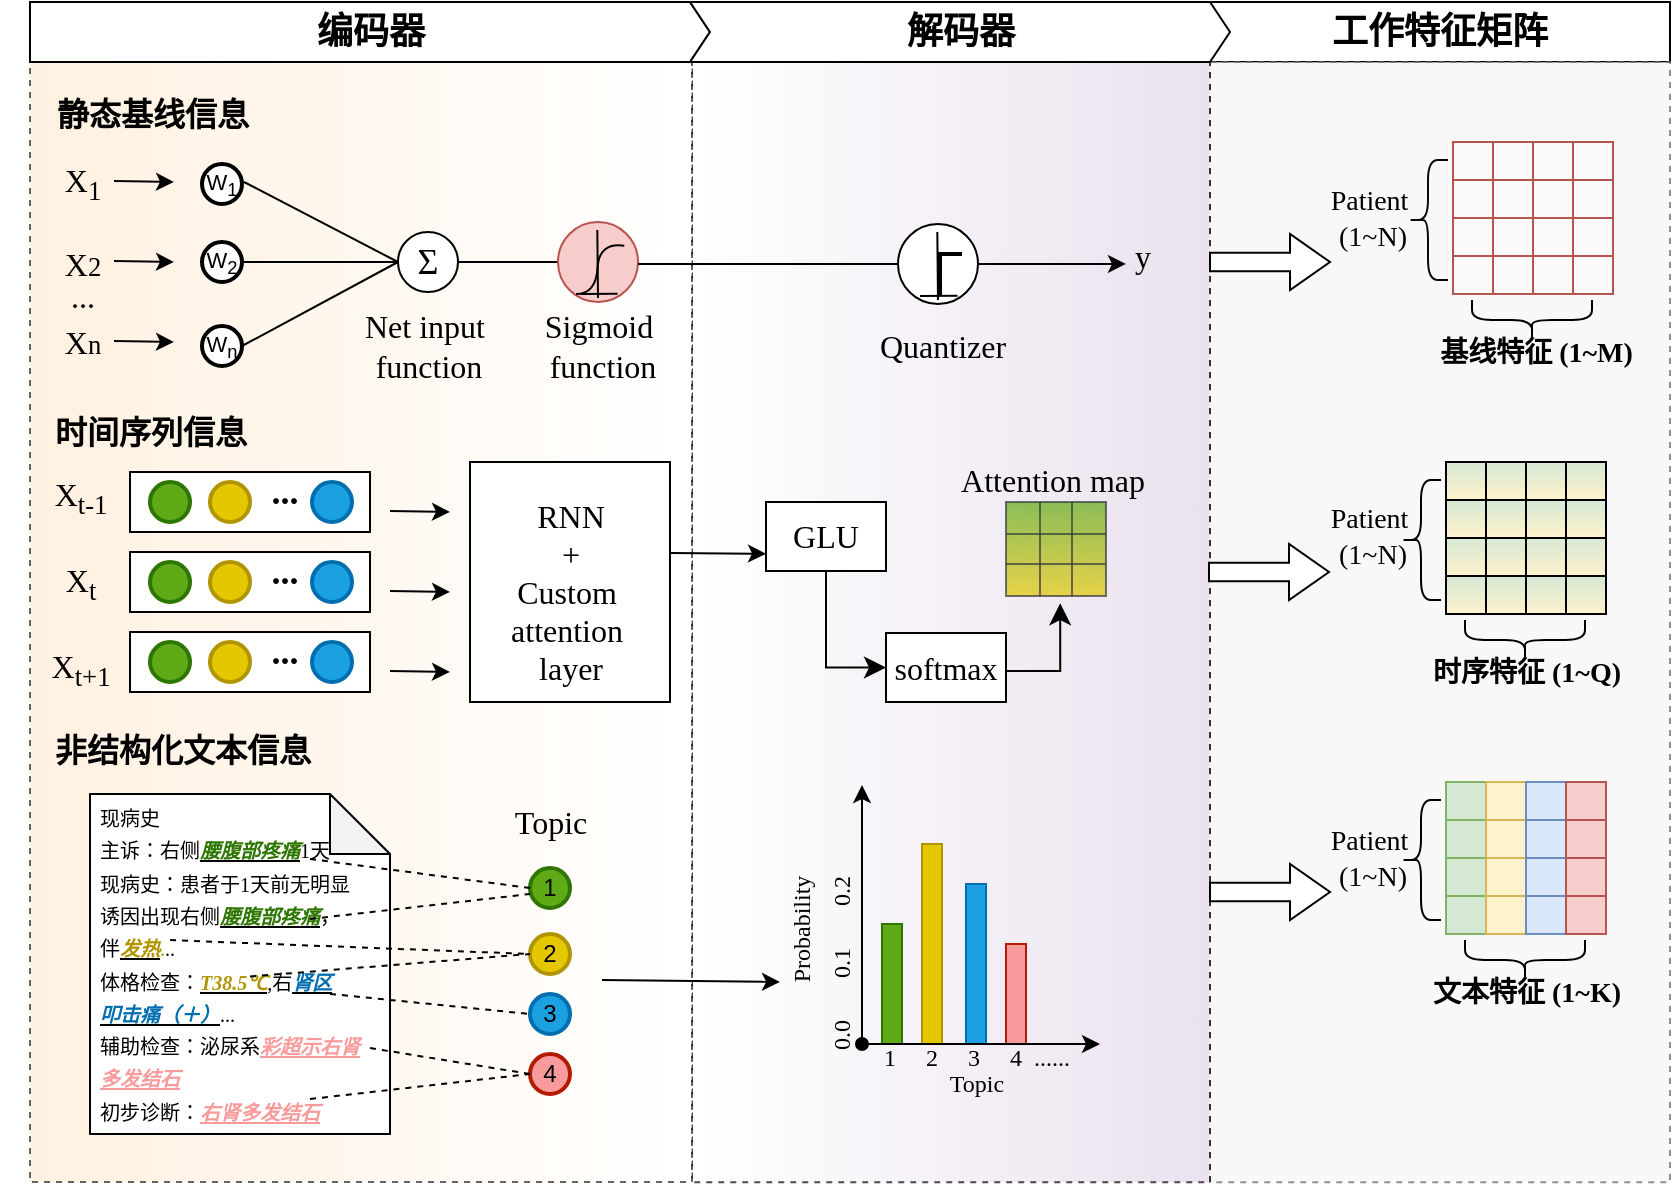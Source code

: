 <mxfile version="24.6.4" type="github">
  <diagram name="第 1 页" id="3Ex1gelbT3P_ntSuGqmM">
    <mxGraphModel dx="1006" dy="711" grid="1" gridSize="10" guides="1" tooltips="1" connect="1" arrows="1" fold="1" page="1" pageScale="1" pageWidth="1169" pageHeight="827" math="1" shadow="0">
      <root>
        <mxCell id="0" />
        <mxCell id="1" parent="0" />
        <mxCell id="1dCOiZsP5RgUN_IQabog-660" value="&lt;font size=&quot;1&quot; face=&quot;宋体&quot;&gt;&lt;b style=&quot;font-size: 18px;&quot;&gt;工作特征矩阵&lt;/b&gt;&lt;/font&gt;" style="rounded=0;whiteSpace=wrap;html=1;" vertex="1" parent="1">
          <mxGeometry x="840" y="50" width="230" height="30" as="geometry" />
        </mxCell>
        <mxCell id="1dCOiZsP5RgUN_IQabog-659" value="" style="rounded=0;whiteSpace=wrap;html=1;gradientDirection=west;dashed=1;opacity=70;fillColor=#f5f5f5;strokeColor=#666666;fontColor=#333333;" vertex="1" parent="1">
          <mxGeometry x="840" y="80" width="230" height="560.13" as="geometry" />
        </mxCell>
        <mxCell id="1dCOiZsP5RgUN_IQabog-585" value="" style="rounded=0;whiteSpace=wrap;html=1;gradientColor=#e1d5e7;gradientDirection=east;opacity=70;dashed=1;" vertex="1" parent="1">
          <mxGeometry x="581" y="80" width="259" height="560.13" as="geometry" />
        </mxCell>
        <mxCell id="1dCOiZsP5RgUN_IQabog-583" value="" style="rounded=0;whiteSpace=wrap;html=1;gradientColor=#ffe7cc;gradientDirection=west;opacity=60;dashed=1;" vertex="1" parent="1">
          <mxGeometry x="250" y="80" width="331" height="560" as="geometry" />
        </mxCell>
        <mxCell id="1dCOiZsP5RgUN_IQabog-1" value="&lt;p style=&quot;margin-top: 0pt; margin-bottom: 0pt; margin-left: 0in; direction: ltr; unicode-bidi: embed; font-size: 16px;&quot;&gt;&lt;b&gt;&lt;span style=&quot;font-family: 宋体;&quot;&gt;静态基线&lt;/span&gt;&lt;span style=&quot;font-family: 宋体;&quot;&gt;信息&lt;/span&gt;&lt;/b&gt;&lt;/p&gt;" style="text;html=1;align=center;verticalAlign=middle;resizable=0;points=[];autosize=1;strokeColor=none;fillColor=none;" vertex="1" parent="1">
          <mxGeometry x="251" y="91" width="120" height="30" as="geometry" />
        </mxCell>
        <mxCell id="1dCOiZsP5RgUN_IQabog-3" value="&lt;p style=&quot;margin-top: 0pt; margin-bottom: 0pt; margin-left: 0in; direction: ltr; unicode-bidi: embed; font-size: 16px;&quot;&gt;&lt;font style=&quot;font-size: 16px;&quot; face=&quot;宋体&quot;&gt;&lt;b&gt;&lt;span style=&quot;&quot;&gt;非&lt;/span&gt;&lt;span style=&quot;&quot;&gt;结构化文本信息&lt;/span&gt;&lt;/b&gt;&lt;/font&gt;&lt;/p&gt;" style="text;html=1;align=center;verticalAlign=middle;resizable=0;points=[];autosize=1;strokeColor=none;fillColor=none;" vertex="1" parent="1">
          <mxGeometry x="251" y="409" width="150" height="30" as="geometry" />
        </mxCell>
        <mxCell id="1dCOiZsP5RgUN_IQabog-84" value="&lt;p style=&quot;language:zh-CN;margin-top:0pt;margin-bottom:0pt;margin-left:0in;&lt;br/&gt;text-align:left;direction:ltr;unicode-bidi:embed;mso-line-break-override:none;&lt;br/&gt;word-break:normal;punctuation-wrap:hanging&quot;&gt;&lt;font face=&quot;Times New Roman&quot; style=&quot;font-size: 16px;&quot;&gt;Sigmoid&amp;nbsp;&lt;/font&gt;&lt;/p&gt;&lt;p style=&quot;language:zh-CN;margin-top:0pt;margin-bottom:0pt;margin-left:0in;&lt;br/&gt;text-align:left;direction:ltr;unicode-bidi:embed;mso-line-break-override:none;&lt;br/&gt;word-break:normal;punctuation-wrap:hanging&quot;&gt;&lt;font face=&quot;Times New Roman&quot; style=&quot;font-size: 16px;&quot;&gt;function&lt;/font&gt;&lt;/p&gt;" style="text;html=1;align=center;verticalAlign=middle;resizable=0;points=[];autosize=1;strokeColor=none;fillColor=none;" vertex="1" parent="1">
          <mxGeometry x="496" y="197" width="80" height="50" as="geometry" />
        </mxCell>
        <mxCell id="1dCOiZsP5RgUN_IQabog-91" value="" style="endArrow=classic;html=1;rounded=0;" edge="1" parent="1">
          <mxGeometry width="50" height="50" relative="1" as="geometry">
            <mxPoint x="430" y="304.5" as="sourcePoint" />
            <mxPoint x="460" y="305" as="targetPoint" />
          </mxGeometry>
        </mxCell>
        <mxCell id="1dCOiZsP5RgUN_IQabog-92" value="" style="endArrow=classic;html=1;rounded=0;" edge="1" parent="1">
          <mxGeometry width="50" height="50" relative="1" as="geometry">
            <mxPoint x="430" y="344.5" as="sourcePoint" />
            <mxPoint x="460" y="345" as="targetPoint" />
          </mxGeometry>
        </mxCell>
        <mxCell id="1dCOiZsP5RgUN_IQabog-93" value="" style="endArrow=classic;html=1;rounded=0;" edge="1" parent="1">
          <mxGeometry width="50" height="50" relative="1" as="geometry">
            <mxPoint x="430" y="384.5" as="sourcePoint" />
            <mxPoint x="460" y="385" as="targetPoint" />
          </mxGeometry>
        </mxCell>
        <mxCell id="1dCOiZsP5RgUN_IQabog-115" value="" style="rounded=0;whiteSpace=wrap;html=1;" vertex="1" parent="1">
          <mxGeometry x="470" y="280" width="100" height="120" as="geometry" />
        </mxCell>
        <mxCell id="1dCOiZsP5RgUN_IQabog-116" value="&lt;p style=&quot;margin-top: 0pt; margin-bottom: 0pt; margin-left: 0in; direction: ltr; unicode-bidi: embed; font-size: 16px;&quot;&gt;&lt;font face=&quot;Times New Roman&quot; style=&quot;font-size: 16px;&quot;&gt;RNN&lt;/font&gt;&lt;/p&gt;&lt;p style=&quot;margin-top: 0pt; margin-bottom: 0pt; margin-left: 0in; direction: ltr; unicode-bidi: embed; font-size: 16px;&quot;&gt;&lt;font face=&quot;Times New Roman&quot; style=&quot;font-size: 16px;&quot;&gt;+&lt;/font&gt;&lt;/p&gt;&lt;p style=&quot;margin-top: 0pt; margin-bottom: 0pt; margin-left: 0in; direction: ltr; unicode-bidi: embed; font-size: 16px;&quot;&gt;&lt;font face=&quot;Times New Roman&quot; style=&quot;font-size: 16px;&quot;&gt;Custom&amp;nbsp;&lt;/font&gt;&lt;/p&gt;&lt;p style=&quot;margin-top: 0pt; margin-bottom: 0pt; margin-left: 0in; direction: ltr; unicode-bidi: embed; font-size: 16px;&quot;&gt;&lt;font face=&quot;Times New Roman&quot; style=&quot;font-size: 16px;&quot;&gt;attention&amp;nbsp;&lt;/font&gt;&lt;/p&gt;&lt;p style=&quot;margin-top: 0pt; margin-bottom: 0pt; margin-left: 0in; direction: ltr; unicode-bidi: embed; font-size: 16px;&quot;&gt;&lt;font face=&quot;Times New Roman&quot; style=&quot;font-size: 16px;&quot;&gt;layer&lt;/font&gt;&lt;/p&gt;" style="text;html=1;align=center;verticalAlign=middle;resizable=0;points=[];autosize=1;strokeColor=none;fillColor=none;" vertex="1" parent="1">
          <mxGeometry x="480" y="290" width="80" height="110" as="geometry" />
        </mxCell>
        <mxCell id="1dCOiZsP5RgUN_IQabog-118" value="" style="endArrow=classic;html=1;rounded=0;exitX=0.965;exitY=0.379;exitDx=0;exitDy=0;exitPerimeter=0;entryX=0;entryY=0.75;entryDx=0;entryDy=0;" edge="1" parent="1" target="1dCOiZsP5RgUN_IQabog-459">
          <mxGeometry width="50" height="50" relative="1" as="geometry">
            <mxPoint x="570.5" y="325.48" as="sourcePoint" />
            <mxPoint x="600" y="326" as="targetPoint" />
          </mxGeometry>
        </mxCell>
        <mxCell id="1dCOiZsP5RgUN_IQabog-217" value="" style="shape=note;whiteSpace=wrap;html=1;backgroundOutline=1;darkOpacity=0.05;" vertex="1" parent="1">
          <mxGeometry x="280" y="446" width="150" height="170" as="geometry" />
        </mxCell>
        <mxCell id="1dCOiZsP5RgUN_IQabog-219" value="&lt;p style=&quot;margin-top: 0pt; margin-bottom: 0pt; margin-left: 0in; direction: ltr; unicode-bidi: embed; line-height: 170%;&quot;&gt;&lt;font face=&quot;宋体&quot;&gt;&lt;span style=&quot;font-size: 10px;&quot;&gt;现病史&lt;/span&gt;&lt;/font&gt;&lt;/p&gt;&lt;p style=&quot;margin-top: 0pt; margin-bottom: 0pt; margin-left: 0in; direction: ltr; unicode-bidi: embed; line-height: 170%;&quot;&gt;&lt;font style=&quot;font-size: 10px;&quot; face=&quot;宋体&quot;&gt;主诉：&lt;/font&gt;&lt;span style=&quot;background-color: initial; font-size: 10px;&quot;&gt;&lt;font face=&quot;宋体&quot;&gt;右侧&lt;u style=&quot;&quot;&gt;&lt;b&gt;&lt;i&gt;&lt;font color=&quot;#2d7600&quot;&gt;腰腹部疼痛&lt;/font&gt;&lt;/i&gt;&lt;/b&gt;&lt;/u&gt;1天&lt;/font&gt;&lt;/span&gt;&lt;/p&gt;&lt;p style=&quot;margin-top: 0pt; margin-bottom: 0pt; margin-left: 0in; direction: ltr; unicode-bidi: embed; line-height: 170%;&quot;&gt;&lt;font style=&quot;font-size: 10px;&quot; face=&quot;宋体&quot;&gt;现病史：&lt;/font&gt;&lt;span style=&quot;background-color: initial; font-size: 10px;&quot;&gt;&lt;font face=&quot;宋体&quot;&gt;患者于1天前无明显&lt;/font&gt;&lt;/span&gt;&lt;/p&gt;&lt;p style=&quot;margin-top: 0pt; margin-bottom: 0pt; margin-left: 0in; direction: ltr; unicode-bidi: embed; line-height: 170%;&quot;&gt;&lt;span style=&quot;background-color: initial; font-size: 10px;&quot;&gt;&lt;font face=&quot;宋体&quot;&gt;诱因出现右侧&lt;i&gt;&lt;u&gt;&lt;b&gt;&lt;font color=&quot;#2d7600&quot;&gt;腰腹部疼痛&lt;/font&gt;&lt;/b&gt;&lt;/u&gt;&lt;/i&gt;，&lt;/font&gt;&lt;/span&gt;&lt;/p&gt;&lt;p style=&quot;margin-top: 0pt; margin-bottom: 0pt; margin-left: 0in; direction: ltr; unicode-bidi: embed; line-height: 170%;&quot;&gt;&lt;span style=&quot;background-color: initial; font-size: 10px;&quot;&gt;&lt;font face=&quot;宋体&quot;&gt;伴&lt;i&gt;&lt;b&gt;&lt;u&gt;&lt;font color=&quot;#b09500&quot;&gt;发热&lt;/font&gt;&lt;/u&gt;&lt;/b&gt;&lt;/i&gt;&lt;/font&gt;&lt;/span&gt;&lt;span style=&quot;background-color: initial; font-family: 宋体; font-size: 10px;&quot;&gt;&lt;font color=&quot;#b09500&quot;&gt;.&lt;/font&gt;..&lt;/span&gt;&lt;/p&gt;&lt;p style=&quot;margin-top: 0pt; margin-bottom: 0pt; margin-left: 0in; direction: ltr; unicode-bidi: embed; line-height: 170%;&quot;&gt;&lt;font style=&quot;background-color: initial; font-size: 10px;&quot; face=&quot;宋体&quot;&gt;体格检查：&lt;/font&gt;&lt;span style=&quot;background-color: initial; font-size: 10px;&quot;&gt;&lt;font face=&quot;宋体&quot;&gt;&lt;i&gt;&lt;u&gt;&lt;b&gt;&lt;font color=&quot;#b09500&quot;&gt;T38.5℃&lt;/font&gt;&lt;/b&gt;&lt;/u&gt;&lt;/i&gt;,&lt;/font&gt;&lt;/span&gt;&lt;span style=&quot;background-color: initial; font-size: 10px;&quot;&gt;&lt;font face=&quot;宋体&quot;&gt;右&lt;b&gt;&lt;i&gt;&lt;u&gt;&lt;font color=&quot;#006eaf&quot;&gt;肾区&lt;/font&gt;&lt;/u&gt;&lt;/i&gt;&lt;/b&gt;&lt;/font&gt;&lt;/span&gt;&lt;/p&gt;&lt;p style=&quot;margin-top: 0pt; margin-bottom: 0pt; margin-left: 0in; direction: ltr; unicode-bidi: embed; line-height: 170%;&quot;&gt;&lt;span style=&quot;background-color: initial; font-size: 10px;&quot;&gt;&lt;font face=&quot;宋体&quot;&gt;&lt;b&gt;&lt;i&gt;&lt;u&gt;&lt;font color=&quot;#006eaf&quot;&gt;叩击痛（＋）&lt;/font&gt;&lt;/u&gt;&lt;/i&gt;&lt;/b&gt;...&lt;/font&gt;&lt;/span&gt;&lt;/p&gt;&lt;p style=&quot;margin-top: 0pt; margin-bottom: 0pt; margin-left: 0in; direction: ltr; unicode-bidi: embed; line-height: 170%;&quot;&gt;&lt;font style=&quot;font-size: 10px;&quot; face=&quot;宋体&quot;&gt;辅助检查：&lt;/font&gt;&lt;span style=&quot;background-color: initial; font-size: 10px;&quot;&gt;&lt;font face=&quot;宋体&quot;&gt;泌尿系&lt;i&gt;&lt;b style=&quot;&quot;&gt;&lt;font style=&quot;&quot; color=&quot;#f99b9c&quot;&gt;&lt;u&gt;彩超示右肾&lt;/u&gt;&lt;/font&gt;&lt;/b&gt;&lt;/i&gt;&lt;/font&gt;&lt;/span&gt;&lt;/p&gt;&lt;p style=&quot;margin-top: 0pt; margin-bottom: 0pt; margin-left: 0in; direction: ltr; unicode-bidi: embed; line-height: 170%;&quot;&gt;&lt;span style=&quot;background-color: initial; font-size: 10px;&quot;&gt;&lt;font color=&quot;#f99b9c&quot; face=&quot;宋体&quot;&gt;&lt;i&gt;&lt;b style=&quot;&quot;&gt;&lt;u&gt;多发结石&lt;/u&gt;&lt;/b&gt;&lt;/i&gt;&lt;/font&gt;&lt;/span&gt;&lt;/p&gt;&lt;p style=&quot;margin-top: 0pt; margin-bottom: 0pt; margin-left: 0in; direction: ltr; unicode-bidi: embed; line-height: 170%;&quot;&gt;&lt;font style=&quot;font-size: 10px;&quot; face=&quot;宋体&quot;&gt;初步诊断：&lt;/font&gt;&lt;span style=&quot;background-color: initial; font-size: 10px;&quot;&gt;&lt;font color=&quot;#f99a9a&quot; face=&quot;宋体&quot;&gt;&lt;u&gt;&lt;i style=&quot;&quot;&gt;&lt;b style=&quot;&quot;&gt;右肾&lt;/b&gt;&lt;/i&gt;&lt;b style=&quot;&quot;&gt;&lt;i style=&quot;&quot;&gt;多发结石&lt;/i&gt;&lt;/b&gt;&lt;/u&gt;&lt;/font&gt;&lt;/span&gt;&lt;/p&gt;" style="text;html=1;align=left;verticalAlign=middle;resizable=0;points=[];autosize=1;strokeColor=none;fillColor=none;fontSize=9;" vertex="1" parent="1">
          <mxGeometry x="283" y="447" width="150" height="170" as="geometry" />
        </mxCell>
        <mxCell id="1dCOiZsP5RgUN_IQabog-221" value="&lt;font color=&quot;#0d0c0c&quot;&gt;1&lt;/font&gt;" style="ellipse;whiteSpace=wrap;html=1;aspect=fixed;fillColor=#60a917;strokeColor=#2D7600;fontColor=#ffffff;strokeWidth=2;" vertex="1" parent="1">
          <mxGeometry x="500" y="483" width="20" height="20" as="geometry" />
        </mxCell>
        <mxCell id="1dCOiZsP5RgUN_IQabog-222" value="2" style="ellipse;whiteSpace=wrap;html=1;aspect=fixed;fillColor=#e3c800;fontColor=#000000;strokeColor=#B09500;strokeWidth=2;" vertex="1" parent="1">
          <mxGeometry x="500" y="516" width="20" height="20" as="geometry" />
        </mxCell>
        <mxCell id="1dCOiZsP5RgUN_IQabog-223" value="3" style="ellipse;whiteSpace=wrap;html=1;aspect=fixed;fillColor=#1ba1e2;fontColor=#000000;strokeColor=#006eaf;strokeWidth=2;" vertex="1" parent="1">
          <mxGeometry x="500" y="546" width="20" height="20" as="geometry" />
        </mxCell>
        <mxCell id="1dCOiZsP5RgUN_IQabog-224" value="4" style="ellipse;whiteSpace=wrap;html=1;aspect=fixed;fillColor=#f99b9c;fontColor=#000000;strokeColor=#b31b00;strokeWidth=2;" vertex="1" parent="1">
          <mxGeometry x="500" y="576" width="20" height="20" as="geometry" />
        </mxCell>
        <mxCell id="1dCOiZsP5RgUN_IQabog-228" value="&lt;p style=&quot;margin-top: 0pt; margin-bottom: 0pt; margin-left: 0in; direction: ltr; unicode-bidi: embed; font-size: 16px;&quot;&gt;&lt;font face=&quot;Times New Roman&quot;&gt;Topic&lt;/font&gt;&lt;/p&gt;" style="text;html=1;align=center;verticalAlign=middle;resizable=0;points=[];autosize=1;strokeColor=none;fillColor=none;" vertex="1" parent="1">
          <mxGeometry x="480" y="444.5" width="60" height="30" as="geometry" />
        </mxCell>
        <mxCell id="1dCOiZsP5RgUN_IQabog-230" value="" style="endArrow=none;dashed=1;html=1;rounded=0;entryX=0;entryY=0.5;entryDx=0;entryDy=0;" edge="1" parent="1" target="1dCOiZsP5RgUN_IQabog-221">
          <mxGeometry width="50" height="50" relative="1" as="geometry">
            <mxPoint x="390" y="478.5" as="sourcePoint" />
            <mxPoint x="500" y="486" as="targetPoint" />
          </mxGeometry>
        </mxCell>
        <mxCell id="1dCOiZsP5RgUN_IQabog-231" value="" style="endArrow=none;dashed=1;html=1;rounded=0;" edge="1" parent="1">
          <mxGeometry width="50" height="50" relative="1" as="geometry">
            <mxPoint x="390" y="508.5" as="sourcePoint" />
            <mxPoint x="500" y="496" as="targetPoint" />
          </mxGeometry>
        </mxCell>
        <mxCell id="1dCOiZsP5RgUN_IQabog-234" value="" style="endArrow=none;dashed=1;html=1;rounded=0;exitX=0.247;exitY=0.465;exitDx=0;exitDy=0;exitPerimeter=0;" edge="1" parent="1">
          <mxGeometry width="50" height="50" relative="1" as="geometry">
            <mxPoint x="320.05" y="519.05" as="sourcePoint" />
            <mxPoint x="500" y="526" as="targetPoint" />
          </mxGeometry>
        </mxCell>
        <mxCell id="1dCOiZsP5RgUN_IQabog-236" value="" style="endArrow=none;dashed=1;html=1;rounded=0;" edge="1" parent="1">
          <mxGeometry width="50" height="50" relative="1" as="geometry">
            <mxPoint x="360" y="537.25" as="sourcePoint" />
            <mxPoint x="500" y="526" as="targetPoint" />
          </mxGeometry>
        </mxCell>
        <mxCell id="1dCOiZsP5RgUN_IQabog-237" value="" style="endArrow=none;dashed=1;html=1;rounded=0;entryX=0;entryY=0.5;entryDx=0;entryDy=0;exitX=0.78;exitY=0.582;exitDx=0;exitDy=0;exitPerimeter=0;" edge="1" parent="1" source="1dCOiZsP5RgUN_IQabog-219" target="1dCOiZsP5RgUN_IQabog-223">
          <mxGeometry width="50" height="50" relative="1" as="geometry">
            <mxPoint x="370" y="558.5" as="sourcePoint" />
            <mxPoint x="480" y="546" as="targetPoint" />
          </mxGeometry>
        </mxCell>
        <mxCell id="1dCOiZsP5RgUN_IQabog-239" value="" style="endArrow=none;dashed=1;html=1;rounded=0;" edge="1" parent="1">
          <mxGeometry width="50" height="50" relative="1" as="geometry">
            <mxPoint x="390" y="598.5" as="sourcePoint" />
            <mxPoint x="500" y="586" as="targetPoint" />
          </mxGeometry>
        </mxCell>
        <mxCell id="1dCOiZsP5RgUN_IQabog-240" value="" style="endArrow=none;dashed=1;html=1;rounded=0;entryX=0;entryY=0.5;entryDx=0;entryDy=0;" edge="1" parent="1" target="1dCOiZsP5RgUN_IQabog-224">
          <mxGeometry width="50" height="50" relative="1" as="geometry">
            <mxPoint x="420" y="573" as="sourcePoint" />
            <mxPoint x="530" y="560.5" as="targetPoint" />
          </mxGeometry>
        </mxCell>
        <mxCell id="1dCOiZsP5RgUN_IQabog-241" value="" style="endArrow=classic;html=1;rounded=0;" edge="1" parent="1">
          <mxGeometry width="50" height="50" relative="1" as="geometry">
            <mxPoint x="536" y="539" as="sourcePoint" />
            <mxPoint x="625" y="540" as="targetPoint" />
          </mxGeometry>
        </mxCell>
        <mxCell id="1dCOiZsP5RgUN_IQabog-264" value="" style="group" vertex="1" connectable="0" parent="1">
          <mxGeometry x="621" y="441.5" width="164" height="164.5" as="geometry" />
        </mxCell>
        <mxCell id="1dCOiZsP5RgUN_IQabog-244" value="" style="endArrow=classic;html=1;rounded=0;startArrow=oval;startFill=1;" edge="1" parent="1dCOiZsP5RgUN_IQabog-264">
          <mxGeometry width="50" height="50" relative="1" as="geometry">
            <mxPoint x="45" y="129.5" as="sourcePoint" />
            <mxPoint x="45" as="targetPoint" />
          </mxGeometry>
        </mxCell>
        <mxCell id="1dCOiZsP5RgUN_IQabog-245" value="&lt;font face=&quot;Times New Roman&quot;&gt;Probability&lt;/font&gt;" style="text;html=1;align=center;verticalAlign=middle;resizable=0;points=[];autosize=1;strokeColor=none;fillColor=none;rotation=-90;" vertex="1" parent="1dCOiZsP5RgUN_IQabog-264">
          <mxGeometry x="-25" y="57.5" width="80" height="30" as="geometry" />
        </mxCell>
        <mxCell id="1dCOiZsP5RgUN_IQabog-246" value="&lt;font face=&quot;Times New Roman&quot;&gt;Topic&lt;/font&gt;" style="text;html=1;align=center;verticalAlign=middle;resizable=0;points=[];autosize=1;strokeColor=none;fillColor=none;rotation=0;" vertex="1" parent="1dCOiZsP5RgUN_IQabog-264">
          <mxGeometry x="77" y="134.5" width="50" height="30" as="geometry" />
        </mxCell>
        <mxCell id="1dCOiZsP5RgUN_IQabog-248" value="&lt;font face=&quot;Times New Roman&quot;&gt;1&amp;nbsp; &amp;nbsp; &amp;nbsp;2&amp;nbsp; &amp;nbsp; &amp;nbsp;3&amp;nbsp; &amp;nbsp; &amp;nbsp;4&amp;nbsp; ......&lt;/font&gt;" style="text;html=1;align=center;verticalAlign=middle;resizable=0;points=[];autosize=1;strokeColor=none;fillColor=none;rotation=0;" vertex="1" parent="1dCOiZsP5RgUN_IQabog-264">
          <mxGeometry x="42" y="121.5" width="120" height="30" as="geometry" />
        </mxCell>
        <mxCell id="1dCOiZsP5RgUN_IQabog-249" value="&lt;font face=&quot;Times New Roman&quot;&gt;0.0&amp;nbsp; &amp;nbsp; &amp;nbsp; &amp;nbsp;0.1&amp;nbsp; &amp;nbsp; &amp;nbsp; &amp;nbsp;0.2&lt;/font&gt;" style="text;html=1;align=center;verticalAlign=middle;resizable=0;points=[];autosize=1;strokeColor=none;fillColor=none;rotation=-90;" vertex="1" parent="1dCOiZsP5RgUN_IQabog-264">
          <mxGeometry x="-20" y="74.5" width="110" height="30" as="geometry" />
        </mxCell>
        <mxCell id="1dCOiZsP5RgUN_IQabog-252" value="" style="rounded=0;whiteSpace=wrap;html=1;fillColor=#60a917;strokeColor=#2d7600;" vertex="1" parent="1dCOiZsP5RgUN_IQabog-264">
          <mxGeometry x="55" y="69.5" width="10" height="60" as="geometry" />
        </mxCell>
        <mxCell id="1dCOiZsP5RgUN_IQabog-253" value="" style="rounded=0;whiteSpace=wrap;html=1;fillColor=#e3c800;strokeColor=#b09500;" vertex="1" parent="1dCOiZsP5RgUN_IQabog-264">
          <mxGeometry x="75" y="29.5" width="10" height="100" as="geometry" />
        </mxCell>
        <mxCell id="1dCOiZsP5RgUN_IQabog-255" value="" style="rounded=0;whiteSpace=wrap;html=1;fillColor=#1ba1e2;strokeColor=#006eaf;" vertex="1" parent="1dCOiZsP5RgUN_IQabog-264">
          <mxGeometry x="97" y="49.5" width="10" height="80" as="geometry" />
        </mxCell>
        <mxCell id="1dCOiZsP5RgUN_IQabog-256" value="" style="rounded=0;whiteSpace=wrap;html=1;fillColor=#f99b9c;strokeColor=#b31b00;" vertex="1" parent="1dCOiZsP5RgUN_IQabog-264">
          <mxGeometry x="117" y="79.5" width="10" height="50" as="geometry" />
        </mxCell>
        <mxCell id="1dCOiZsP5RgUN_IQabog-259" value="" style="endArrow=classic;html=1;rounded=0;exitX=0.182;exitY=0.833;exitDx=0;exitDy=0;exitPerimeter=0;" edge="1" parent="1dCOiZsP5RgUN_IQabog-264">
          <mxGeometry width="50" height="50" relative="1" as="geometry">
            <mxPoint x="43.99" y="129.48" as="sourcePoint" />
            <mxPoint x="164" y="129.5" as="targetPoint" />
          </mxGeometry>
        </mxCell>
        <mxCell id="1dCOiZsP5RgUN_IQabog-459" value="&lt;font style=&quot;font-size: 16px;&quot; face=&quot;Times New Roman&quot;&gt;GLU&lt;/font&gt;" style="rounded=0;whiteSpace=wrap;html=1;" vertex="1" parent="1">
          <mxGeometry x="618" y="300" width="60" height="34.5" as="geometry" />
        </mxCell>
        <mxCell id="1dCOiZsP5RgUN_IQabog-461" value="&lt;font style=&quot;font-size: 16px;&quot; face=&quot;Times New Roman&quot;&gt;softmax&lt;/font&gt;" style="rounded=0;whiteSpace=wrap;html=1;" vertex="1" parent="1">
          <mxGeometry x="678" y="365.5" width="60" height="34.5" as="geometry" />
        </mxCell>
        <mxCell id="1dCOiZsP5RgUN_IQabog-467" value="" style="shape=table;startSize=0;container=1;collapsible=0;childLayout=tableLayout;fontSize=16;gradientDirection=north;fillColor=#e3c800;strokeColor=#36393d;gradientColor=#60a917;opacity=70;" vertex="1" parent="1">
          <mxGeometry x="738" y="300" width="50" height="47" as="geometry" />
        </mxCell>
        <mxCell id="1dCOiZsP5RgUN_IQabog-472" value="" style="shape=tableRow;horizontal=0;startSize=0;swimlaneHead=0;swimlaneBody=0;strokeColor=inherit;top=0;left=0;bottom=0;right=0;collapsible=0;dropTarget=0;fillColor=none;points=[[0,0.5],[1,0.5]];portConstraint=eastwest;fontSize=16;opacity=80;" vertex="1" parent="1dCOiZsP5RgUN_IQabog-467">
          <mxGeometry width="50" height="16" as="geometry" />
        </mxCell>
        <mxCell id="1dCOiZsP5RgUN_IQabog-473" value="" style="shape=partialRectangle;html=1;whiteSpace=wrap;connectable=0;strokeColor=inherit;overflow=hidden;fillColor=none;top=0;left=0;bottom=0;right=0;pointerEvents=1;fontSize=16;opacity=80;" vertex="1" parent="1dCOiZsP5RgUN_IQabog-472">
          <mxGeometry width="17" height="16" as="geometry">
            <mxRectangle width="17" height="16" as="alternateBounds" />
          </mxGeometry>
        </mxCell>
        <mxCell id="1dCOiZsP5RgUN_IQabog-474" value="" style="shape=partialRectangle;html=1;whiteSpace=wrap;connectable=0;strokeColor=inherit;overflow=hidden;fillColor=none;top=0;left=0;bottom=0;right=0;pointerEvents=1;fontSize=16;opacity=80;" vertex="1" parent="1dCOiZsP5RgUN_IQabog-472">
          <mxGeometry x="17" width="16" height="16" as="geometry">
            <mxRectangle width="16" height="16" as="alternateBounds" />
          </mxGeometry>
        </mxCell>
        <mxCell id="1dCOiZsP5RgUN_IQabog-475" value="" style="shape=partialRectangle;html=1;whiteSpace=wrap;connectable=0;strokeColor=inherit;overflow=hidden;fillColor=none;top=0;left=0;bottom=0;right=0;pointerEvents=1;fontSize=16;opacity=80;" vertex="1" parent="1dCOiZsP5RgUN_IQabog-472">
          <mxGeometry x="33" width="17" height="16" as="geometry">
            <mxRectangle width="17" height="16" as="alternateBounds" />
          </mxGeometry>
        </mxCell>
        <mxCell id="1dCOiZsP5RgUN_IQabog-468" value="" style="shape=tableRow;horizontal=0;startSize=0;swimlaneHead=0;swimlaneBody=0;strokeColor=inherit;top=0;left=0;bottom=0;right=0;collapsible=0;dropTarget=0;fillColor=none;points=[[0,0.5],[1,0.5]];portConstraint=eastwest;fontSize=16;opacity=80;" vertex="1" parent="1dCOiZsP5RgUN_IQabog-467">
          <mxGeometry y="16" width="50" height="15" as="geometry" />
        </mxCell>
        <mxCell id="1dCOiZsP5RgUN_IQabog-469" value="" style="shape=partialRectangle;html=1;whiteSpace=wrap;connectable=0;strokeColor=inherit;overflow=hidden;fillColor=none;top=0;left=0;bottom=0;right=0;pointerEvents=1;fontSize=16;opacity=80;" vertex="1" parent="1dCOiZsP5RgUN_IQabog-468">
          <mxGeometry width="17" height="15" as="geometry">
            <mxRectangle width="17" height="15" as="alternateBounds" />
          </mxGeometry>
        </mxCell>
        <mxCell id="1dCOiZsP5RgUN_IQabog-470" value="" style="shape=partialRectangle;html=1;whiteSpace=wrap;connectable=0;strokeColor=inherit;overflow=hidden;fillColor=none;top=0;left=0;bottom=0;right=0;pointerEvents=1;fontSize=16;opacity=80;" vertex="1" parent="1dCOiZsP5RgUN_IQabog-468">
          <mxGeometry x="17" width="16" height="15" as="geometry">
            <mxRectangle width="16" height="15" as="alternateBounds" />
          </mxGeometry>
        </mxCell>
        <mxCell id="1dCOiZsP5RgUN_IQabog-471" value="" style="shape=partialRectangle;html=1;whiteSpace=wrap;connectable=0;strokeColor=inherit;overflow=hidden;fillColor=none;top=0;left=0;bottom=0;right=0;pointerEvents=1;fontSize=16;opacity=80;" vertex="1" parent="1dCOiZsP5RgUN_IQabog-468">
          <mxGeometry x="33" width="17" height="15" as="geometry">
            <mxRectangle width="17" height="15" as="alternateBounds" />
          </mxGeometry>
        </mxCell>
        <mxCell id="1dCOiZsP5RgUN_IQabog-476" value="" style="shape=tableRow;horizontal=0;startSize=0;swimlaneHead=0;swimlaneBody=0;strokeColor=inherit;top=0;left=0;bottom=0;right=0;collapsible=0;dropTarget=0;fillColor=none;points=[[0,0.5],[1,0.5]];portConstraint=eastwest;fontSize=16;opacity=80;" vertex="1" parent="1dCOiZsP5RgUN_IQabog-467">
          <mxGeometry y="31" width="50" height="16" as="geometry" />
        </mxCell>
        <mxCell id="1dCOiZsP5RgUN_IQabog-477" value="" style="shape=partialRectangle;html=1;whiteSpace=wrap;connectable=0;strokeColor=inherit;overflow=hidden;fillColor=none;top=0;left=0;bottom=0;right=0;pointerEvents=1;fontSize=16;opacity=80;" vertex="1" parent="1dCOiZsP5RgUN_IQabog-476">
          <mxGeometry width="17" height="16" as="geometry">
            <mxRectangle width="17" height="16" as="alternateBounds" />
          </mxGeometry>
        </mxCell>
        <mxCell id="1dCOiZsP5RgUN_IQabog-478" value="" style="shape=partialRectangle;html=1;whiteSpace=wrap;connectable=0;strokeColor=inherit;overflow=hidden;fillColor=none;top=0;left=0;bottom=0;right=0;pointerEvents=1;fontSize=16;opacity=80;" vertex="1" parent="1dCOiZsP5RgUN_IQabog-476">
          <mxGeometry x="17" width="16" height="16" as="geometry">
            <mxRectangle width="16" height="16" as="alternateBounds" />
          </mxGeometry>
        </mxCell>
        <mxCell id="1dCOiZsP5RgUN_IQabog-479" value="" style="shape=partialRectangle;html=1;whiteSpace=wrap;connectable=0;strokeColor=inherit;overflow=hidden;fillColor=none;top=0;left=0;bottom=0;right=0;pointerEvents=1;fontSize=16;opacity=80;" vertex="1" parent="1dCOiZsP5RgUN_IQabog-476">
          <mxGeometry x="33" width="17" height="16" as="geometry">
            <mxRectangle width="17" height="16" as="alternateBounds" />
          </mxGeometry>
        </mxCell>
        <mxCell id="1dCOiZsP5RgUN_IQabog-481" value="" style="edgeStyle=segmentEdgeStyle;endArrow=classic;html=1;curved=0;rounded=0;endSize=8;startSize=8;entryX=0.542;entryY=1.225;entryDx=0;entryDy=0;entryPerimeter=0;" edge="1" parent="1" target="1dCOiZsP5RgUN_IQabog-476">
          <mxGeometry width="50" height="50" relative="1" as="geometry">
            <mxPoint x="738" y="384.5" as="sourcePoint" />
            <mxPoint x="788" y="334.5" as="targetPoint" />
          </mxGeometry>
        </mxCell>
        <mxCell id="1dCOiZsP5RgUN_IQabog-482" value="" style="edgeStyle=segmentEdgeStyle;endArrow=classic;html=1;curved=0;rounded=0;endSize=8;startSize=8;entryX=0;entryY=0.5;entryDx=0;entryDy=0;exitX=0.5;exitY=1;exitDx=0;exitDy=0;" edge="1" parent="1" source="1dCOiZsP5RgUN_IQabog-459" target="1dCOiZsP5RgUN_IQabog-461">
          <mxGeometry width="50" height="50" relative="1" as="geometry">
            <mxPoint x="618" y="384.5" as="sourcePoint" />
            <mxPoint x="668" y="334.5" as="targetPoint" />
            <Array as="points">
              <mxPoint x="648" y="383" />
            </Array>
          </mxGeometry>
        </mxCell>
        <mxCell id="1dCOiZsP5RgUN_IQabog-483" value="&lt;font style=&quot;font-size: 16px;&quot; face=&quot;Times New Roman&quot;&gt;Attention map&lt;/font&gt;" style="text;html=1;align=center;verticalAlign=middle;resizable=0;points=[];autosize=1;strokeColor=none;fillColor=none;" vertex="1" parent="1">
          <mxGeometry x="701" y="274" width="120" height="30" as="geometry" />
        </mxCell>
        <mxCell id="1dCOiZsP5RgUN_IQabog-486" value="&lt;font style=&quot;font-size: 11px;&quot;&gt;W&lt;sub&gt;1&lt;/sub&gt;&lt;/font&gt;" style="ellipse;whiteSpace=wrap;html=1;aspect=fixed;strokeWidth=2;" vertex="1" parent="1">
          <mxGeometry x="336" y="131" width="20" height="20" as="geometry" />
        </mxCell>
        <mxCell id="1dCOiZsP5RgUN_IQabog-488" value="&lt;font style=&quot;font-size: 11px;&quot;&gt;W&lt;sub&gt;2&lt;/sub&gt;&lt;/font&gt;" style="ellipse;whiteSpace=wrap;html=1;aspect=fixed;strokeWidth=2;" vertex="1" parent="1">
          <mxGeometry x="336" y="170" width="20" height="20" as="geometry" />
        </mxCell>
        <mxCell id="1dCOiZsP5RgUN_IQabog-489" value="&lt;font style=&quot;font-size: 11px;&quot;&gt;W&lt;sub&gt;n&lt;/sub&gt;&lt;/font&gt;" style="ellipse;whiteSpace=wrap;html=1;aspect=fixed;strokeWidth=2;" vertex="1" parent="1">
          <mxGeometry x="336" y="212" width="20" height="20" as="geometry" />
        </mxCell>
        <mxCell id="1dCOiZsP5RgUN_IQabog-493" value="&lt;font style=&quot;font-size: 18px;&quot; face=&quot;Times New Roman&quot;&gt;Σ&lt;/font&gt;" style="ellipse;whiteSpace=wrap;html=1;aspect=fixed;" vertex="1" parent="1">
          <mxGeometry x="434" y="165" width="30" height="30" as="geometry" />
        </mxCell>
        <mxCell id="1dCOiZsP5RgUN_IQabog-495" value="&lt;p style=&quot;language:zh-CN;margin-top:0pt;margin-bottom:0pt;margin-left:0in;&lt;br/&gt;text-align:left;direction:ltr;unicode-bidi:embed;mso-line-break-override:none;&lt;br/&gt;word-break:normal;punctuation-wrap:hanging&quot;&gt;&lt;font face=&quot;Times New Roman&quot;&gt;&lt;span style=&quot;font-size: 16px;&quot;&gt;Net input&amp;nbsp;&lt;/span&gt;&lt;/font&gt;&lt;/p&gt;&lt;p style=&quot;language:zh-CN;margin-top:0pt;margin-bottom:0pt;margin-left:0in;&lt;br/&gt;text-align:left;direction:ltr;unicode-bidi:embed;mso-line-break-override:none;&lt;br/&gt;word-break:normal;punctuation-wrap:hanging&quot;&gt;&lt;font face=&quot;Times New Roman&quot;&gt;&lt;span style=&quot;font-size: 16px;&quot;&gt;function&lt;/span&gt;&lt;/font&gt;&lt;/p&gt;" style="text;html=1;align=center;verticalAlign=middle;resizable=0;points=[];autosize=1;strokeColor=none;fillColor=none;" vertex="1" parent="1">
          <mxGeometry x="404" y="197" width="90" height="50" as="geometry" />
        </mxCell>
        <mxCell id="1dCOiZsP5RgUN_IQabog-500" value="&lt;p style=&quot;language:zh-CN;margin-top:0pt;margin-bottom:0pt;margin-left:0in;&lt;br/&gt;text-align:left;direction:ltr;unicode-bidi:embed;mso-line-break-override:none;&lt;br/&gt;word-break:normal;punctuation-wrap:hanging&quot;&gt;&lt;font face=&quot;Times New Roman&quot;&gt;&lt;span style=&quot;font-size: 16px;&quot;&gt;X&lt;sub&gt;1&lt;/sub&gt;&lt;/span&gt;&lt;/font&gt;&lt;/p&gt;" style="text;html=1;align=center;verticalAlign=middle;resizable=0;points=[];autosize=1;strokeColor=none;fillColor=none;" vertex="1" parent="1">
          <mxGeometry x="256" y="121" width="40" height="40" as="geometry" />
        </mxCell>
        <mxCell id="1dCOiZsP5RgUN_IQabog-502" value="&lt;p style=&quot;language:zh-CN;margin-top:0pt;margin-bottom:0pt;margin-left:0in;&lt;br/&gt;text-align:left;direction:ltr;unicode-bidi:embed;mso-line-break-override:none;&lt;br/&gt;word-break:normal;punctuation-wrap:hanging&quot;&gt;&lt;font face=&quot;Times New Roman&quot;&gt;&lt;span style=&quot;font-size: 16px;&quot;&gt;X&lt;/span&gt;&lt;span style=&quot;font-size: 13.333px;&quot;&gt;2&lt;/span&gt;&lt;/font&gt;&lt;/p&gt;" style="text;html=1;align=center;verticalAlign=middle;resizable=0;points=[];autosize=1;strokeColor=none;fillColor=none;" vertex="1" parent="1">
          <mxGeometry x="256" y="166" width="40" height="30" as="geometry" />
        </mxCell>
        <mxCell id="1dCOiZsP5RgUN_IQabog-503" value="&lt;p style=&quot;language:zh-CN;margin-top:0pt;margin-bottom:0pt;margin-left:0in;&lt;br/&gt;text-align:left;direction:ltr;unicode-bidi:embed;mso-line-break-override:none;&lt;br/&gt;word-break:normal;punctuation-wrap:hanging&quot;&gt;&lt;font face=&quot;Times New Roman&quot;&gt;&lt;span style=&quot;font-size: 16px;&quot;&gt;X&lt;/span&gt;&lt;span style=&quot;font-size: 13.333px;&quot;&gt;n&lt;/span&gt;&lt;/font&gt;&lt;/p&gt;" style="text;html=1;align=center;verticalAlign=middle;resizable=0;points=[];autosize=1;strokeColor=none;fillColor=none;" vertex="1" parent="1">
          <mxGeometry x="256" y="205" width="40" height="30" as="geometry" />
        </mxCell>
        <mxCell id="1dCOiZsP5RgUN_IQabog-511" value="" style="endArrow=classic;html=1;rounded=0;" edge="1" parent="1">
          <mxGeometry width="50" height="50" relative="1" as="geometry">
            <mxPoint x="292" y="139.5" as="sourcePoint" />
            <mxPoint x="322" y="140" as="targetPoint" />
          </mxGeometry>
        </mxCell>
        <mxCell id="1dCOiZsP5RgUN_IQabog-512" value="" style="endArrow=classic;html=1;rounded=0;" edge="1" parent="1">
          <mxGeometry width="50" height="50" relative="1" as="geometry">
            <mxPoint x="292" y="179.5" as="sourcePoint" />
            <mxPoint x="322" y="180" as="targetPoint" />
          </mxGeometry>
        </mxCell>
        <mxCell id="1dCOiZsP5RgUN_IQabog-513" value="" style="endArrow=classic;html=1;rounded=0;" edge="1" parent="1">
          <mxGeometry width="50" height="50" relative="1" as="geometry">
            <mxPoint x="292" y="219.5" as="sourcePoint" />
            <mxPoint x="322" y="220" as="targetPoint" />
          </mxGeometry>
        </mxCell>
        <mxCell id="1dCOiZsP5RgUN_IQabog-514" value="" style="endArrow=none;html=1;rounded=0;entryX=0;entryY=0.5;entryDx=0;entryDy=0;" edge="1" parent="1" target="1dCOiZsP5RgUN_IQabog-493">
          <mxGeometry width="50" height="50" relative="1" as="geometry">
            <mxPoint x="357" y="140" as="sourcePoint" />
            <mxPoint x="407" y="90" as="targetPoint" />
          </mxGeometry>
        </mxCell>
        <mxCell id="1dCOiZsP5RgUN_IQabog-515" value="" style="endArrow=none;html=1;rounded=0;entryX=0;entryY=0.5;entryDx=0;entryDy=0;exitX=1;exitY=0.5;exitDx=0;exitDy=0;" edge="1" parent="1" source="1dCOiZsP5RgUN_IQabog-488" target="1dCOiZsP5RgUN_IQabog-493">
          <mxGeometry width="50" height="50" relative="1" as="geometry">
            <mxPoint x="367" y="150" as="sourcePoint" />
            <mxPoint x="444" y="190" as="targetPoint" />
          </mxGeometry>
        </mxCell>
        <mxCell id="1dCOiZsP5RgUN_IQabog-516" value="" style="endArrow=none;html=1;rounded=0;entryX=0;entryY=0.5;entryDx=0;entryDy=0;exitX=1;exitY=0.5;exitDx=0;exitDy=0;" edge="1" parent="1" source="1dCOiZsP5RgUN_IQabog-489" target="1dCOiZsP5RgUN_IQabog-493">
          <mxGeometry width="50" height="50" relative="1" as="geometry">
            <mxPoint x="377" y="160" as="sourcePoint" />
            <mxPoint x="454" y="200" as="targetPoint" />
          </mxGeometry>
        </mxCell>
        <mxCell id="1dCOiZsP5RgUN_IQabog-517" value="" style="endArrow=none;html=1;rounded=0;entryX=0;entryY=0.5;entryDx=0;entryDy=0;exitX=1;exitY=0.5;exitDx=0;exitDy=0;" edge="1" parent="1" source="1dCOiZsP5RgUN_IQabog-493" target="1dCOiZsP5RgUN_IQabog-490">
          <mxGeometry width="50" height="50" relative="1" as="geometry">
            <mxPoint x="387" y="170" as="sourcePoint" />
            <mxPoint x="464" y="210" as="targetPoint" />
          </mxGeometry>
        </mxCell>
        <mxCell id="1dCOiZsP5RgUN_IQabog-530" value="&lt;p style=&quot;language:zh-CN;margin-top:0pt;margin-bottom:0pt;margin-left:0in;&lt;br/&gt;text-align:left;direction:ltr;unicode-bidi:embed;mso-line-break-override:none;&lt;br/&gt;word-break:normal;punctuation-wrap:hanging&quot;&gt;&lt;font face=&quot;Times New Roman&quot;&gt;&lt;span style=&quot;font-size: 16px;&quot;&gt;y&lt;/span&gt;&lt;/font&gt;&lt;/p&gt;" style="text;html=1;align=center;verticalAlign=middle;resizable=0;points=[];autosize=1;strokeColor=none;fillColor=none;" vertex="1" parent="1">
          <mxGeometry x="791" y="162" width="30" height="30" as="geometry" />
        </mxCell>
        <mxCell id="1dCOiZsP5RgUN_IQabog-531" value="" style="group" vertex="1" connectable="0" parent="1">
          <mxGeometry x="514" y="160" width="40" height="40" as="geometry" />
        </mxCell>
        <mxCell id="1dCOiZsP5RgUN_IQabog-490" value="" style="ellipse;whiteSpace=wrap;html=1;aspect=fixed;fillColor=#f8cecc;strokeColor=#b85450;" vertex="1" parent="1dCOiZsP5RgUN_IQabog-531">
          <mxGeometry width="40" height="40" as="geometry" />
        </mxCell>
        <mxCell id="1dCOiZsP5RgUN_IQabog-521" value="" style="endArrow=none;html=1;rounded=0;" edge="1" parent="1dCOiZsP5RgUN_IQabog-531">
          <mxGeometry width="50" height="50" relative="1" as="geometry">
            <mxPoint x="19.66" y="4" as="sourcePoint" />
            <mxPoint x="20" y="38" as="targetPoint" />
          </mxGeometry>
        </mxCell>
        <mxCell id="1dCOiZsP5RgUN_IQabog-523" value="" style="curved=1;endArrow=none;html=1;rounded=0;endFill=0;entryX=1;entryY=0;entryDx=0;entryDy=0;" edge="1" parent="1dCOiZsP5RgUN_IQabog-531">
          <mxGeometry width="50" height="50" relative="1" as="geometry">
            <mxPoint x="9" y="36" as="sourcePoint" />
            <mxPoint x="33.142" y="11.858" as="targetPoint" />
            <Array as="points">
              <mxPoint x="19" y="36" />
              <mxPoint x="20.5" y="10" />
            </Array>
          </mxGeometry>
        </mxCell>
        <mxCell id="1dCOiZsP5RgUN_IQabog-527" value="" style="endArrow=none;html=1;rounded=0;entryX=0.719;entryY=0.897;entryDx=0;entryDy=0;entryPerimeter=0;" edge="1" parent="1dCOiZsP5RgUN_IQabog-531">
          <mxGeometry width="50" height="50" relative="1" as="geometry">
            <mxPoint x="11" y="36" as="sourcePoint" />
            <mxPoint x="29.76" y="35.88" as="targetPoint" />
          </mxGeometry>
        </mxCell>
        <mxCell id="1dCOiZsP5RgUN_IQabog-532" value="" style="group" vertex="1" connectable="0" parent="1">
          <mxGeometry x="684" y="161" width="40" height="40" as="geometry" />
        </mxCell>
        <mxCell id="1dCOiZsP5RgUN_IQabog-533" value="" style="ellipse;whiteSpace=wrap;html=1;aspect=fixed;" vertex="1" parent="1dCOiZsP5RgUN_IQabog-532">
          <mxGeometry width="40" height="40" as="geometry" />
        </mxCell>
        <mxCell id="1dCOiZsP5RgUN_IQabog-534" value="" style="endArrow=none;html=1;rounded=0;" edge="1" parent="1dCOiZsP5RgUN_IQabog-532">
          <mxGeometry width="50" height="50" relative="1" as="geometry">
            <mxPoint x="19.66" y="4" as="sourcePoint" />
            <mxPoint x="20" y="38" as="targetPoint" />
          </mxGeometry>
        </mxCell>
        <mxCell id="1dCOiZsP5RgUN_IQabog-536" value="" style="endArrow=none;html=1;rounded=0;entryX=0.719;entryY=0.897;entryDx=0;entryDy=0;entryPerimeter=0;" edge="1" parent="1dCOiZsP5RgUN_IQabog-532">
          <mxGeometry width="50" height="50" relative="1" as="geometry">
            <mxPoint x="11" y="36" as="sourcePoint" />
            <mxPoint x="29.76" y="35.88" as="targetPoint" />
          </mxGeometry>
        </mxCell>
        <mxCell id="1dCOiZsP5RgUN_IQabog-539" value="" style="shape=partialRectangle;whiteSpace=wrap;html=1;bottom=0;right=0;fillColor=none;strokeWidth=2;" vertex="1" parent="1dCOiZsP5RgUN_IQabog-532">
          <mxGeometry x="21" y="15" width="10" height="20" as="geometry" />
        </mxCell>
        <mxCell id="1dCOiZsP5RgUN_IQabog-541" value="&lt;p style=&quot;language:zh-CN;margin-top:0pt;margin-bottom:0pt;margin-left:0in;&lt;br/&gt;text-align:left;direction:ltr;unicode-bidi:embed;mso-line-break-override:none;&lt;br/&gt;word-break:normal;punctuation-wrap:hanging&quot;&gt;&lt;font face=&quot;Times New Roman&quot;&gt;&lt;span style=&quot;font-size: 16px;&quot;&gt;Quantizer&lt;/span&gt;&lt;/font&gt;&lt;/p&gt;" style="text;html=1;align=center;verticalAlign=middle;resizable=0;points=[];autosize=1;strokeColor=none;fillColor=none;" vertex="1" parent="1">
          <mxGeometry x="661" y="207" width="90" height="30" as="geometry" />
        </mxCell>
        <mxCell id="1dCOiZsP5RgUN_IQabog-543" value="&lt;p style=&quot;language:zh-CN;margin-top:0pt;margin-bottom:0pt;margin-left:0in;&lt;br/&gt;text-align:left;direction:ltr;unicode-bidi:embed;mso-line-break-override:none;&lt;br/&gt;word-break:normal;punctuation-wrap:hanging&quot;&gt;&lt;font face=&quot;Times New Roman&quot;&gt;&lt;span style=&quot;font-size: 16px;&quot;&gt;...&lt;/span&gt;&lt;/font&gt;&lt;/p&gt;" style="text;html=1;align=center;verticalAlign=middle;resizable=0;points=[];autosize=1;strokeColor=none;fillColor=none;" vertex="1" parent="1">
          <mxGeometry x="256" y="182" width="40" height="30" as="geometry" />
        </mxCell>
        <mxCell id="1dCOiZsP5RgUN_IQabog-455" value="" style="shape=curlyBracket;whiteSpace=wrap;html=1;rounded=1;labelPosition=left;verticalLabelPosition=middle;align=right;verticalAlign=middle;" vertex="1" parent="1">
          <mxGeometry x="935.5" y="289" width="20" height="60" as="geometry" />
        </mxCell>
        <mxCell id="1dCOiZsP5RgUN_IQabog-456" value="&lt;font style=&quot;font-size: 14px;&quot; face=&quot;Times New Roman&quot;&gt;Patient&amp;nbsp;&lt;/font&gt;&lt;div style=&quot;font-size: 14px;&quot;&gt;&lt;font style=&quot;font-size: 14px;&quot; face=&quot;Times New Roman&quot;&gt;(1~N)&lt;/font&gt;&lt;/div&gt;" style="text;html=1;align=center;verticalAlign=middle;resizable=0;points=[];autosize=1;strokeColor=none;fillColor=none;" vertex="1" parent="1">
          <mxGeometry x="885.5" y="293" width="70" height="50" as="geometry" />
        </mxCell>
        <mxCell id="1dCOiZsP5RgUN_IQabog-458" value="&lt;font style=&quot;font-size: 14px;&quot;&gt;&lt;font style=&quot;font-size: 14px;&quot;&gt;&lt;b&gt;&lt;font face=&quot;宋体&quot;&gt;时序特征&lt;/font&gt;&lt;font face=&quot;Times New Roman&quot;&gt; (1~Q)&lt;/font&gt;&lt;/b&gt;&lt;/font&gt;&lt;/font&gt;" style="text;html=1;align=center;verticalAlign=middle;resizable=0;points=[];autosize=1;strokeColor=none;fillColor=none;" vertex="1" parent="1">
          <mxGeometry x="937.5" y="370" width="120" height="30" as="geometry" />
        </mxCell>
        <mxCell id="1dCOiZsP5RgUN_IQabog-558" value="" style="group;fillColor=#d5e8d4;gradientColor=#fff2cc;" vertex="1" connectable="0" parent="1">
          <mxGeometry x="958" y="280" width="20" height="76" as="geometry" />
        </mxCell>
        <mxCell id="1dCOiZsP5RgUN_IQabog-546" value="" style="rounded=0;whiteSpace=wrap;html=1;fillColor=#d5e8d4;gradientColor=#fff2cc;" vertex="1" parent="1dCOiZsP5RgUN_IQabog-558">
          <mxGeometry y="19" width="20" height="19" as="geometry" />
        </mxCell>
        <mxCell id="1dCOiZsP5RgUN_IQabog-548" value="" style="rounded=0;whiteSpace=wrap;html=1;fillColor=#d5e8d4;gradientColor=#fff2cc;" vertex="1" parent="1dCOiZsP5RgUN_IQabog-558">
          <mxGeometry y="38" width="20" height="19" as="geometry" />
        </mxCell>
        <mxCell id="1dCOiZsP5RgUN_IQabog-549" value="" style="rounded=0;whiteSpace=wrap;html=1;fillColor=#d5e8d4;gradientColor=#fff2cc;" vertex="1" parent="1dCOiZsP5RgUN_IQabog-558">
          <mxGeometry y="57" width="20" height="19" as="geometry" />
        </mxCell>
        <mxCell id="1dCOiZsP5RgUN_IQabog-552" value="" style="rounded=0;whiteSpace=wrap;html=1;fillColor=#d5e8d4;gradientColor=#fff2cc;" vertex="1" parent="1dCOiZsP5RgUN_IQabog-558">
          <mxGeometry width="20" height="19" as="geometry" />
        </mxCell>
        <mxCell id="1dCOiZsP5RgUN_IQabog-559" value="" style="group;fillColor=#d5e8d4;gradientColor=#fff2cc;" vertex="1" connectable="0" parent="1">
          <mxGeometry x="978" y="280" width="20" height="76" as="geometry" />
        </mxCell>
        <mxCell id="1dCOiZsP5RgUN_IQabog-560" value="" style="rounded=0;whiteSpace=wrap;html=1;fillColor=#d5e8d4;gradientColor=#fff2cc;" vertex="1" parent="1dCOiZsP5RgUN_IQabog-559">
          <mxGeometry y="19" width="20" height="19" as="geometry" />
        </mxCell>
        <mxCell id="1dCOiZsP5RgUN_IQabog-561" value="" style="rounded=0;whiteSpace=wrap;html=1;fillColor=#d5e8d4;gradientColor=#fff2cc;" vertex="1" parent="1dCOiZsP5RgUN_IQabog-559">
          <mxGeometry y="38" width="20" height="19" as="geometry" />
        </mxCell>
        <mxCell id="1dCOiZsP5RgUN_IQabog-562" value="" style="rounded=0;whiteSpace=wrap;html=1;fillColor=#d5e8d4;gradientColor=#fff2cc;" vertex="1" parent="1dCOiZsP5RgUN_IQabog-559">
          <mxGeometry y="57" width="20" height="19" as="geometry" />
        </mxCell>
        <mxCell id="1dCOiZsP5RgUN_IQabog-563" value="" style="rounded=0;whiteSpace=wrap;html=1;fillColor=#d5e8d4;gradientColor=#fff2cc;" vertex="1" parent="1dCOiZsP5RgUN_IQabog-559">
          <mxGeometry width="20" height="19" as="geometry" />
        </mxCell>
        <mxCell id="1dCOiZsP5RgUN_IQabog-564" value="" style="group;fillColor=#d5e8d4;gradientColor=#fff2cc;" vertex="1" connectable="0" parent="1">
          <mxGeometry x="998" y="280" width="20" height="76" as="geometry" />
        </mxCell>
        <mxCell id="1dCOiZsP5RgUN_IQabog-565" value="" style="rounded=0;whiteSpace=wrap;html=1;fillColor=#d5e8d4;gradientColor=#fff2cc;" vertex="1" parent="1dCOiZsP5RgUN_IQabog-564">
          <mxGeometry y="19" width="20" height="19" as="geometry" />
        </mxCell>
        <mxCell id="1dCOiZsP5RgUN_IQabog-566" value="" style="rounded=0;whiteSpace=wrap;html=1;fillColor=#d5e8d4;gradientColor=#fff2cc;" vertex="1" parent="1dCOiZsP5RgUN_IQabog-564">
          <mxGeometry y="38" width="20" height="19" as="geometry" />
        </mxCell>
        <mxCell id="1dCOiZsP5RgUN_IQabog-567" value="" style="rounded=0;whiteSpace=wrap;html=1;fillColor=#d5e8d4;gradientColor=#fff2cc;" vertex="1" parent="1dCOiZsP5RgUN_IQabog-564">
          <mxGeometry y="57" width="20" height="19" as="geometry" />
        </mxCell>
        <mxCell id="1dCOiZsP5RgUN_IQabog-568" value="" style="rounded=0;whiteSpace=wrap;html=1;fillColor=#d5e8d4;gradientColor=#fff2cc;" vertex="1" parent="1dCOiZsP5RgUN_IQabog-564">
          <mxGeometry width="20" height="19" as="geometry" />
        </mxCell>
        <mxCell id="1dCOiZsP5RgUN_IQabog-569" value="" style="group;fillColor=#d5e8d4;gradientColor=#fff2cc;" vertex="1" connectable="0" parent="1">
          <mxGeometry x="1018" y="280" width="20" height="76" as="geometry" />
        </mxCell>
        <mxCell id="1dCOiZsP5RgUN_IQabog-570" value="" style="rounded=0;whiteSpace=wrap;html=1;fillColor=#d5e8d4;gradientColor=#fff2cc;" vertex="1" parent="1dCOiZsP5RgUN_IQabog-569">
          <mxGeometry y="19" width="20" height="19" as="geometry" />
        </mxCell>
        <mxCell id="1dCOiZsP5RgUN_IQabog-571" value="" style="rounded=0;whiteSpace=wrap;html=1;fillColor=#d5e8d4;gradientColor=#fff2cc;" vertex="1" parent="1dCOiZsP5RgUN_IQabog-569">
          <mxGeometry y="38" width="20" height="19" as="geometry" />
        </mxCell>
        <mxCell id="1dCOiZsP5RgUN_IQabog-572" value="" style="rounded=0;whiteSpace=wrap;html=1;fillColor=#d5e8d4;gradientColor=#fff2cc;" vertex="1" parent="1dCOiZsP5RgUN_IQabog-569">
          <mxGeometry y="57" width="20" height="19" as="geometry" />
        </mxCell>
        <mxCell id="1dCOiZsP5RgUN_IQabog-573" value="" style="rounded=0;whiteSpace=wrap;html=1;fillColor=#d5e8d4;gradientColor=#fff2cc;" vertex="1" parent="1dCOiZsP5RgUN_IQabog-569">
          <mxGeometry width="20" height="19" as="geometry" />
        </mxCell>
        <mxCell id="1dCOiZsP5RgUN_IQabog-574" value="" style="shape=curlyBracket;whiteSpace=wrap;html=1;rounded=1;labelPosition=left;verticalLabelPosition=middle;align=right;verticalAlign=middle;rotation=-90;" vertex="1" parent="1">
          <mxGeometry x="987.5" y="339" width="20" height="60" as="geometry" />
        </mxCell>
        <mxCell id="1dCOiZsP5RgUN_IQabog-589" value="" style="endArrow=none;html=1;rounded=0;entryX=0;entryY=0.5;entryDx=0;entryDy=0;" edge="1" parent="1" target="1dCOiZsP5RgUN_IQabog-533">
          <mxGeometry width="50" height="50" relative="1" as="geometry">
            <mxPoint x="554" y="181" as="sourcePoint" />
            <mxPoint x="604" y="131" as="targetPoint" />
          </mxGeometry>
        </mxCell>
        <mxCell id="1dCOiZsP5RgUN_IQabog-590" value="" style="endArrow=classic;html=1;rounded=0;entryX=0.233;entryY=0.633;entryDx=0;entryDy=0;entryPerimeter=0;" edge="1" parent="1" target="1dCOiZsP5RgUN_IQabog-530">
          <mxGeometry width="50" height="50" relative="1" as="geometry">
            <mxPoint x="724" y="181" as="sourcePoint" />
            <mxPoint x="774" y="131" as="targetPoint" />
          </mxGeometry>
        </mxCell>
        <mxCell id="1dCOiZsP5RgUN_IQabog-593" value="" style="shape=curlyBracket;whiteSpace=wrap;html=1;rounded=1;labelPosition=left;verticalLabelPosition=middle;align=right;verticalAlign=middle;fillColor=#fafafa;strokeColor=#0a0a0a;" vertex="1" parent="1">
          <mxGeometry x="939" y="129" width="20" height="60" as="geometry" />
        </mxCell>
        <mxCell id="1dCOiZsP5RgUN_IQabog-594" value="&lt;font style=&quot;font-size: 14px;&quot; face=&quot;Times New Roman&quot;&gt;Patient&amp;nbsp;&lt;/font&gt;&lt;div style=&quot;font-size: 14px;&quot;&gt;&lt;font style=&quot;font-size: 14px;&quot; face=&quot;Times New Roman&quot;&gt;(1~N)&lt;/font&gt;&lt;/div&gt;" style="text;html=1;align=center;verticalAlign=middle;resizable=0;points=[];autosize=1;strokeColor=none;fillColor=none;" vertex="1" parent="1">
          <mxGeometry x="886" y="133.5" width="70" height="50" as="geometry" />
        </mxCell>
        <mxCell id="1dCOiZsP5RgUN_IQabog-595" value="&lt;font style=&quot;&quot;&gt;&lt;span style=&quot;font-size: 14px;&quot;&gt;&lt;b&gt;&lt;font face=&quot;Times New Roman&quot;&gt;&amp;nbsp;&lt;/font&gt;&lt;font face=&quot;宋体&quot;&gt;基线特征&lt;/font&gt;&lt;font face=&quot;Times New Roman&quot;&gt; (1~M)&lt;/font&gt;&lt;/b&gt;&lt;/span&gt;&lt;/font&gt;" style="text;html=1;align=center;verticalAlign=middle;resizable=0;points=[];autosize=1;strokeColor=none;fillColor=none;" vertex="1" parent="1">
          <mxGeometry x="941" y="210" width="120" height="30" as="geometry" />
        </mxCell>
        <mxCell id="1dCOiZsP5RgUN_IQabog-596" value="" style="group;fillColor=#fafafa;strokeColor=#b85450;" vertex="1" connectable="0" parent="1">
          <mxGeometry x="961.5" y="120" width="20" height="76" as="geometry" />
        </mxCell>
        <mxCell id="1dCOiZsP5RgUN_IQabog-597" value="" style="rounded=0;whiteSpace=wrap;html=1;fillColor=#fafafa;strokeColor=#b85450;" vertex="1" parent="1dCOiZsP5RgUN_IQabog-596">
          <mxGeometry y="19" width="20" height="19" as="geometry" />
        </mxCell>
        <mxCell id="1dCOiZsP5RgUN_IQabog-598" value="" style="rounded=0;whiteSpace=wrap;html=1;fillColor=#fafafa;strokeColor=#b85450;" vertex="1" parent="1dCOiZsP5RgUN_IQabog-596">
          <mxGeometry y="38" width="20" height="19" as="geometry" />
        </mxCell>
        <mxCell id="1dCOiZsP5RgUN_IQabog-599" value="" style="rounded=0;whiteSpace=wrap;html=1;fillColor=#fafafa;strokeColor=#b85450;" vertex="1" parent="1dCOiZsP5RgUN_IQabog-596">
          <mxGeometry y="57" width="20" height="19" as="geometry" />
        </mxCell>
        <mxCell id="1dCOiZsP5RgUN_IQabog-600" value="" style="rounded=0;whiteSpace=wrap;html=1;fillColor=#fafafa;strokeColor=#b85450;" vertex="1" parent="1dCOiZsP5RgUN_IQabog-596">
          <mxGeometry width="20" height="19" as="geometry" />
        </mxCell>
        <mxCell id="1dCOiZsP5RgUN_IQabog-601" value="" style="group;fillColor=#fafafa;strokeColor=#b85450;" vertex="1" connectable="0" parent="1">
          <mxGeometry x="981.5" y="120" width="20" height="76" as="geometry" />
        </mxCell>
        <mxCell id="1dCOiZsP5RgUN_IQabog-602" value="" style="rounded=0;whiteSpace=wrap;html=1;fillColor=#fafafa;strokeColor=#b85450;" vertex="1" parent="1dCOiZsP5RgUN_IQabog-601">
          <mxGeometry y="19" width="20" height="19" as="geometry" />
        </mxCell>
        <mxCell id="1dCOiZsP5RgUN_IQabog-603" value="" style="rounded=0;whiteSpace=wrap;html=1;fillColor=#fafafa;strokeColor=#b85450;" vertex="1" parent="1dCOiZsP5RgUN_IQabog-601">
          <mxGeometry y="38" width="20" height="19" as="geometry" />
        </mxCell>
        <mxCell id="1dCOiZsP5RgUN_IQabog-604" value="" style="rounded=0;whiteSpace=wrap;html=1;fillColor=#fafafa;strokeColor=#b85450;" vertex="1" parent="1dCOiZsP5RgUN_IQabog-601">
          <mxGeometry y="57" width="20" height="19" as="geometry" />
        </mxCell>
        <mxCell id="1dCOiZsP5RgUN_IQabog-605" value="" style="rounded=0;whiteSpace=wrap;html=1;fillColor=#fafafa;strokeColor=#b85450;" vertex="1" parent="1dCOiZsP5RgUN_IQabog-601">
          <mxGeometry width="20" height="19" as="geometry" />
        </mxCell>
        <mxCell id="1dCOiZsP5RgUN_IQabog-606" value="" style="group;fillColor=#fafafa;strokeColor=#b85450;" vertex="1" connectable="0" parent="1">
          <mxGeometry x="1001.5" y="120" width="20" height="76" as="geometry" />
        </mxCell>
        <mxCell id="1dCOiZsP5RgUN_IQabog-607" value="" style="rounded=0;whiteSpace=wrap;html=1;fillColor=#fafafa;strokeColor=#b85450;" vertex="1" parent="1dCOiZsP5RgUN_IQabog-606">
          <mxGeometry y="19" width="20" height="19" as="geometry" />
        </mxCell>
        <mxCell id="1dCOiZsP5RgUN_IQabog-608" value="" style="rounded=0;whiteSpace=wrap;html=1;fillColor=#fafafa;strokeColor=#b85450;" vertex="1" parent="1dCOiZsP5RgUN_IQabog-606">
          <mxGeometry y="38" width="20" height="19" as="geometry" />
        </mxCell>
        <mxCell id="1dCOiZsP5RgUN_IQabog-609" value="" style="rounded=0;whiteSpace=wrap;html=1;fillColor=#fafafa;strokeColor=#b85450;" vertex="1" parent="1dCOiZsP5RgUN_IQabog-606">
          <mxGeometry y="57" width="20" height="19" as="geometry" />
        </mxCell>
        <mxCell id="1dCOiZsP5RgUN_IQabog-610" value="" style="rounded=0;whiteSpace=wrap;html=1;fillColor=#fafafa;strokeColor=#b85450;" vertex="1" parent="1dCOiZsP5RgUN_IQabog-606">
          <mxGeometry width="20" height="19" as="geometry" />
        </mxCell>
        <mxCell id="1dCOiZsP5RgUN_IQabog-611" value="" style="group;fillColor=#fafafa;strokeColor=#b85450;" vertex="1" connectable="0" parent="1">
          <mxGeometry x="1021.5" y="120" width="20" height="76" as="geometry" />
        </mxCell>
        <mxCell id="1dCOiZsP5RgUN_IQabog-612" value="" style="rounded=0;whiteSpace=wrap;html=1;fillColor=#fafafa;strokeColor=#b85450;" vertex="1" parent="1dCOiZsP5RgUN_IQabog-611">
          <mxGeometry y="19" width="20" height="19" as="geometry" />
        </mxCell>
        <mxCell id="1dCOiZsP5RgUN_IQabog-613" value="" style="rounded=0;whiteSpace=wrap;html=1;fillColor=#fafafa;strokeColor=#b85450;" vertex="1" parent="1dCOiZsP5RgUN_IQabog-611">
          <mxGeometry y="38" width="20" height="19" as="geometry" />
        </mxCell>
        <mxCell id="1dCOiZsP5RgUN_IQabog-614" value="" style="rounded=0;whiteSpace=wrap;html=1;fillColor=#fafafa;strokeColor=#b85450;" vertex="1" parent="1dCOiZsP5RgUN_IQabog-611">
          <mxGeometry y="57" width="20" height="19" as="geometry" />
        </mxCell>
        <mxCell id="1dCOiZsP5RgUN_IQabog-615" value="" style="rounded=0;whiteSpace=wrap;html=1;fillColor=#fafafa;strokeColor=#b85450;" vertex="1" parent="1dCOiZsP5RgUN_IQabog-611">
          <mxGeometry width="20" height="19" as="geometry" />
        </mxCell>
        <mxCell id="1dCOiZsP5RgUN_IQabog-616" value="" style="shape=curlyBracket;whiteSpace=wrap;html=1;rounded=1;labelPosition=left;verticalLabelPosition=middle;align=right;verticalAlign=middle;rotation=-90;" vertex="1" parent="1">
          <mxGeometry x="991" y="179" width="20" height="60" as="geometry" />
        </mxCell>
        <mxCell id="1dCOiZsP5RgUN_IQabog-617" value="" style="shape=curlyBracket;whiteSpace=wrap;html=1;rounded=1;labelPosition=left;verticalLabelPosition=middle;align=right;verticalAlign=middle;" vertex="1" parent="1">
          <mxGeometry x="935.5" y="449" width="20" height="60" as="geometry" />
        </mxCell>
        <mxCell id="1dCOiZsP5RgUN_IQabog-618" value="&lt;font style=&quot;font-size: 14px;&quot; face=&quot;Times New Roman&quot;&gt;Patient&amp;nbsp;&lt;/font&gt;&lt;div style=&quot;font-size: 14px;&quot;&gt;&lt;font style=&quot;font-size: 14px;&quot; face=&quot;Times New Roman&quot;&gt;(1~N)&lt;/font&gt;&lt;/div&gt;" style="text;html=1;align=center;verticalAlign=middle;resizable=0;points=[];autosize=1;strokeColor=none;fillColor=none;" vertex="1" parent="1">
          <mxGeometry x="885.5" y="454" width="70" height="50" as="geometry" />
        </mxCell>
        <mxCell id="1dCOiZsP5RgUN_IQabog-619" value="&lt;font style=&quot;font-size: 14px;&quot;&gt;&lt;font style=&quot;font-size: 14px;&quot;&gt;&lt;b&gt;&lt;font face=&quot;宋体&quot;&gt;文本特征&lt;/font&gt;&lt;font face=&quot;Times New Roman&quot;&gt; (1~K)&lt;/font&gt;&lt;/b&gt;&lt;/font&gt;&lt;/font&gt;" style="text;html=1;align=center;verticalAlign=middle;resizable=0;points=[];autosize=1;strokeColor=none;fillColor=none;" vertex="1" parent="1">
          <mxGeometry x="937.5" y="530" width="120" height="30" as="geometry" />
        </mxCell>
        <mxCell id="1dCOiZsP5RgUN_IQabog-620" value="" style="group;fillColor=#dae8fc;strokeColor=#6c8ebf;" vertex="1" connectable="0" parent="1">
          <mxGeometry x="958" y="440" width="20" height="76" as="geometry" />
        </mxCell>
        <mxCell id="1dCOiZsP5RgUN_IQabog-621" value="" style="rounded=0;whiteSpace=wrap;html=1;fillColor=#d5e8d4;strokeColor=#82b366;" vertex="1" parent="1dCOiZsP5RgUN_IQabog-620">
          <mxGeometry y="19" width="20" height="19" as="geometry" />
        </mxCell>
        <mxCell id="1dCOiZsP5RgUN_IQabog-622" value="" style="rounded=0;whiteSpace=wrap;html=1;fillColor=#d5e8d4;strokeColor=#82b366;" vertex="1" parent="1dCOiZsP5RgUN_IQabog-620">
          <mxGeometry y="38" width="20" height="19" as="geometry" />
        </mxCell>
        <mxCell id="1dCOiZsP5RgUN_IQabog-623" value="" style="rounded=0;whiteSpace=wrap;html=1;fillColor=#d5e8d4;strokeColor=#82b366;" vertex="1" parent="1dCOiZsP5RgUN_IQabog-620">
          <mxGeometry y="57" width="20" height="19" as="geometry" />
        </mxCell>
        <mxCell id="1dCOiZsP5RgUN_IQabog-624" value="" style="rounded=0;whiteSpace=wrap;html=1;fillColor=#d5e8d4;strokeColor=#82b366;" vertex="1" parent="1dCOiZsP5RgUN_IQabog-620">
          <mxGeometry width="20" height="19" as="geometry" />
        </mxCell>
        <mxCell id="1dCOiZsP5RgUN_IQabog-625" value="" style="group;fillColor=#fff2cc;strokeColor=#d6b656;" vertex="1" connectable="0" parent="1">
          <mxGeometry x="978" y="440" width="20" height="76" as="geometry" />
        </mxCell>
        <mxCell id="1dCOiZsP5RgUN_IQabog-626" value="" style="rounded=0;whiteSpace=wrap;html=1;fillColor=#fff2cc;strokeColor=#d6b656;" vertex="1" parent="1dCOiZsP5RgUN_IQabog-625">
          <mxGeometry y="19" width="20" height="19" as="geometry" />
        </mxCell>
        <mxCell id="1dCOiZsP5RgUN_IQabog-627" value="" style="rounded=0;whiteSpace=wrap;html=1;fillColor=#fff2cc;strokeColor=#d6b656;" vertex="1" parent="1dCOiZsP5RgUN_IQabog-625">
          <mxGeometry y="38" width="20" height="19" as="geometry" />
        </mxCell>
        <mxCell id="1dCOiZsP5RgUN_IQabog-628" value="" style="rounded=0;whiteSpace=wrap;html=1;fillColor=#fff2cc;strokeColor=#d6b656;" vertex="1" parent="1dCOiZsP5RgUN_IQabog-625">
          <mxGeometry y="57" width="20" height="19" as="geometry" />
        </mxCell>
        <mxCell id="1dCOiZsP5RgUN_IQabog-629" value="" style="rounded=0;whiteSpace=wrap;html=1;fillColor=#fff2cc;strokeColor=#d6b656;" vertex="1" parent="1dCOiZsP5RgUN_IQabog-625">
          <mxGeometry width="20" height="19" as="geometry" />
        </mxCell>
        <mxCell id="1dCOiZsP5RgUN_IQabog-630" value="" style="group;fillColor=#dae8fc;strokeColor=#6c8ebf;" vertex="1" connectable="0" parent="1">
          <mxGeometry x="998" y="440" width="20" height="76" as="geometry" />
        </mxCell>
        <mxCell id="1dCOiZsP5RgUN_IQabog-631" value="" style="rounded=0;whiteSpace=wrap;html=1;fillColor=#dae8fc;strokeColor=#6c8ebf;" vertex="1" parent="1dCOiZsP5RgUN_IQabog-630">
          <mxGeometry y="19" width="20" height="19" as="geometry" />
        </mxCell>
        <mxCell id="1dCOiZsP5RgUN_IQabog-632" value="" style="rounded=0;whiteSpace=wrap;html=1;fillColor=#dae8fc;strokeColor=#6c8ebf;" vertex="1" parent="1dCOiZsP5RgUN_IQabog-630">
          <mxGeometry y="38" width="20" height="19" as="geometry" />
        </mxCell>
        <mxCell id="1dCOiZsP5RgUN_IQabog-633" value="" style="rounded=0;whiteSpace=wrap;html=1;fillColor=#dae8fc;strokeColor=#6c8ebf;" vertex="1" parent="1dCOiZsP5RgUN_IQabog-630">
          <mxGeometry y="57" width="20" height="19" as="geometry" />
        </mxCell>
        <mxCell id="1dCOiZsP5RgUN_IQabog-634" value="" style="rounded=0;whiteSpace=wrap;html=1;fillColor=#dae8fc;strokeColor=#6c8ebf;" vertex="1" parent="1dCOiZsP5RgUN_IQabog-630">
          <mxGeometry width="20" height="19" as="geometry" />
        </mxCell>
        <mxCell id="1dCOiZsP5RgUN_IQabog-635" value="" style="group;fillColor=#dae8fc;strokeColor=#6c8ebf;" vertex="1" connectable="0" parent="1">
          <mxGeometry x="1018" y="440" width="20" height="76" as="geometry" />
        </mxCell>
        <mxCell id="1dCOiZsP5RgUN_IQabog-636" value="" style="rounded=0;whiteSpace=wrap;html=1;fillColor=#f8cecc;strokeColor=#b85450;" vertex="1" parent="1dCOiZsP5RgUN_IQabog-635">
          <mxGeometry y="19" width="20" height="19" as="geometry" />
        </mxCell>
        <mxCell id="1dCOiZsP5RgUN_IQabog-637" value="" style="rounded=0;whiteSpace=wrap;html=1;fillColor=#f8cecc;strokeColor=#b85450;" vertex="1" parent="1dCOiZsP5RgUN_IQabog-635">
          <mxGeometry y="38" width="20" height="19" as="geometry" />
        </mxCell>
        <mxCell id="1dCOiZsP5RgUN_IQabog-638" value="" style="rounded=0;whiteSpace=wrap;html=1;fillColor=#f8cecc;strokeColor=#b85450;" vertex="1" parent="1dCOiZsP5RgUN_IQabog-635">
          <mxGeometry y="57" width="20" height="19" as="geometry" />
        </mxCell>
        <mxCell id="1dCOiZsP5RgUN_IQabog-639" value="" style="rounded=0;whiteSpace=wrap;html=1;fillColor=#f8cecc;strokeColor=#b85450;" vertex="1" parent="1dCOiZsP5RgUN_IQabog-635">
          <mxGeometry width="20" height="19" as="geometry" />
        </mxCell>
        <mxCell id="1dCOiZsP5RgUN_IQabog-640" value="" style="shape=curlyBracket;whiteSpace=wrap;html=1;rounded=1;labelPosition=left;verticalLabelPosition=middle;align=right;verticalAlign=middle;rotation=-90;" vertex="1" parent="1">
          <mxGeometry x="987.5" y="499" width="20" height="60" as="geometry" />
        </mxCell>
        <mxCell id="1dCOiZsP5RgUN_IQabog-642" value="" style="group" vertex="1" connectable="0" parent="1">
          <mxGeometry x="300" y="275" width="120" height="160" as="geometry" />
        </mxCell>
        <mxCell id="1dCOiZsP5RgUN_IQabog-102" value="" style="group" vertex="1" connectable="0" parent="1dCOiZsP5RgUN_IQabog-642">
          <mxGeometry width="120" height="160" as="geometry" />
        </mxCell>
        <mxCell id="1dCOiZsP5RgUN_IQabog-88" value="" style="verticalLabelPosition=bottom;verticalAlign=top;html=1;shape=mxgraph.basic.rect;fillColor2=none;strokeWidth=1;size=20;indent=5;" vertex="1" parent="1dCOiZsP5RgUN_IQabog-102">
          <mxGeometry y="10" width="120" height="30" as="geometry" />
        </mxCell>
        <mxCell id="1dCOiZsP5RgUN_IQabog-94" value="" style="ellipse;whiteSpace=wrap;html=1;aspect=fixed;fillColor=#60a917;strokeColor=#2D7600;fontColor=#ffffff;strokeWidth=2;" vertex="1" parent="1dCOiZsP5RgUN_IQabog-102">
          <mxGeometry x="10" y="15" width="20" height="20" as="geometry" />
        </mxCell>
        <mxCell id="1dCOiZsP5RgUN_IQabog-97" value="" style="ellipse;whiteSpace=wrap;html=1;aspect=fixed;fillColor=#e3c800;fontColor=#000000;strokeColor=#B09500;strokeWidth=2;" vertex="1" parent="1dCOiZsP5RgUN_IQabog-102">
          <mxGeometry x="40" y="15" width="20" height="20" as="geometry" />
        </mxCell>
        <mxCell id="1dCOiZsP5RgUN_IQabog-98" value="" style="ellipse;whiteSpace=wrap;html=1;aspect=fixed;fillColor=#1ba1e2;fontColor=#ffffff;strokeColor=#006EAF;strokeWidth=2;" vertex="1" parent="1dCOiZsP5RgUN_IQabog-102">
          <mxGeometry x="91" y="15" width="20" height="20" as="geometry" />
        </mxCell>
        <mxCell id="1dCOiZsP5RgUN_IQabog-99" value="&lt;p style=&quot;language:zh-CN;margin-top:0pt;margin-bottom:0pt;margin-left:0in;&lt;br/&gt;text-align:left;direction:ltr;unicode-bidi:embed;mso-line-break-override:none;&lt;br/&gt;word-break:normal;punctuation-wrap:hanging&quot;&gt;&lt;font face=&quot;宋体&quot; style=&quot;font-size: 18px;&quot;&gt;...&lt;/font&gt;&lt;/p&gt;" style="text;html=1;align=center;verticalAlign=middle;resizable=0;points=[];autosize=1;strokeColor=none;fillColor=none;strokeWidth=0;fontStyle=1" vertex="1" parent="1dCOiZsP5RgUN_IQabog-102">
          <mxGeometry x="52" width="50" height="40" as="geometry" />
        </mxCell>
        <mxCell id="1dCOiZsP5RgUN_IQabog-86" value="&lt;p style=&quot;line-height: 313%;&quot;&gt;&lt;font style=&quot;font-size: 16px;&quot; face=&quot;Times New Roman&quot;&gt;X&lt;sub&gt;t-1&lt;/sub&gt;&lt;br&gt;X&lt;sub&gt;t&lt;/sub&gt;&lt;br&gt;X&lt;sub&gt;t+1&lt;/sub&gt;&lt;/font&gt;&lt;/p&gt;" style="text;html=1;align=center;verticalAlign=middle;resizable=0;points=[];autosize=1;strokeColor=none;fillColor=none;spacingTop=2;spacingBottom=2;spacing=15;" vertex="1" parent="1dCOiZsP5RgUN_IQabog-102">
          <mxGeometry x="-65" y="-28" width="80" height="190" as="geometry" />
        </mxCell>
        <mxCell id="1dCOiZsP5RgUN_IQabog-2" value="&lt;p style=&quot;language:zh-CN;margin-top:0pt;margin-bottom:0pt;margin-left:0in;&lt;br/&gt;text-align:left;direction:ltr;unicode-bidi:embed;mso-line-break-override:none;&lt;br/&gt;word-break:normal;punctuation-wrap:hanging&quot;&gt;&lt;span style=&quot;font-family: 宋体;&quot;&gt;&lt;font style=&quot;font-size: 16px;&quot;&gt;&lt;b&gt;时间序列信息&lt;/b&gt;&lt;/font&gt;&lt;/span&gt;&lt;/p&gt;" style="text;html=1;align=center;verticalAlign=middle;resizable=0;points=[];autosize=1;strokeColor=none;fillColor=none;" vertex="1" parent="1dCOiZsP5RgUN_IQabog-102">
          <mxGeometry x="-50" y="-25" width="120" height="30" as="geometry" />
        </mxCell>
        <mxCell id="1dCOiZsP5RgUN_IQabog-103" value="" style="group" vertex="1" connectable="0" parent="1dCOiZsP5RgUN_IQabog-642">
          <mxGeometry y="40" width="120" height="40" as="geometry" />
        </mxCell>
        <mxCell id="1dCOiZsP5RgUN_IQabog-104" value="" style="verticalLabelPosition=bottom;verticalAlign=top;html=1;shape=mxgraph.basic.rect;fillColor2=none;strokeWidth=1;size=20;indent=5;" vertex="1" parent="1dCOiZsP5RgUN_IQabog-103">
          <mxGeometry y="10" width="120" height="30" as="geometry" />
        </mxCell>
        <mxCell id="1dCOiZsP5RgUN_IQabog-105" value="" style="ellipse;whiteSpace=wrap;html=1;aspect=fixed;fillColor=#60a917;strokeColor=#2D7600;fontColor=#ffffff;strokeWidth=2;" vertex="1" parent="1dCOiZsP5RgUN_IQabog-103">
          <mxGeometry x="10" y="15" width="20" height="20" as="geometry" />
        </mxCell>
        <mxCell id="1dCOiZsP5RgUN_IQabog-106" value="" style="ellipse;whiteSpace=wrap;html=1;aspect=fixed;fillColor=#e3c800;fontColor=#000000;strokeColor=#B09500;strokeWidth=2;" vertex="1" parent="1dCOiZsP5RgUN_IQabog-103">
          <mxGeometry x="40" y="15" width="20" height="20" as="geometry" />
        </mxCell>
        <mxCell id="1dCOiZsP5RgUN_IQabog-107" value="" style="ellipse;whiteSpace=wrap;html=1;aspect=fixed;fillColor=#1ba1e2;fontColor=#ffffff;strokeColor=#006EAF;strokeWidth=2;" vertex="1" parent="1dCOiZsP5RgUN_IQabog-103">
          <mxGeometry x="91" y="15" width="20" height="20" as="geometry" />
        </mxCell>
        <mxCell id="1dCOiZsP5RgUN_IQabog-108" value="&lt;p style=&quot;language:zh-CN;margin-top:0pt;margin-bottom:0pt;margin-left:0in;&lt;br/&gt;text-align:left;direction:ltr;unicode-bidi:embed;mso-line-break-override:none;&lt;br/&gt;word-break:normal;punctuation-wrap:hanging&quot;&gt;&lt;font face=&quot;宋体&quot; style=&quot;font-size: 18px;&quot;&gt;...&lt;/font&gt;&lt;/p&gt;" style="text;html=1;align=center;verticalAlign=middle;resizable=0;points=[];autosize=1;strokeColor=none;fillColor=none;strokeWidth=0;fontStyle=1" vertex="1" parent="1dCOiZsP5RgUN_IQabog-103">
          <mxGeometry x="52" width="50" height="40" as="geometry" />
        </mxCell>
        <mxCell id="1dCOiZsP5RgUN_IQabog-109" value="" style="group" vertex="1" connectable="0" parent="1dCOiZsP5RgUN_IQabog-642">
          <mxGeometry y="80" width="120" height="40" as="geometry" />
        </mxCell>
        <mxCell id="1dCOiZsP5RgUN_IQabog-110" value="" style="verticalLabelPosition=bottom;verticalAlign=top;html=1;shape=mxgraph.basic.rect;fillColor2=none;strokeWidth=1;size=20;indent=5;" vertex="1" parent="1dCOiZsP5RgUN_IQabog-109">
          <mxGeometry y="10" width="120" height="30" as="geometry" />
        </mxCell>
        <mxCell id="1dCOiZsP5RgUN_IQabog-111" value="" style="ellipse;whiteSpace=wrap;html=1;aspect=fixed;fillColor=#60a917;strokeColor=#2D7600;fontColor=#ffffff;strokeWidth=2;" vertex="1" parent="1dCOiZsP5RgUN_IQabog-109">
          <mxGeometry x="10" y="15" width="20" height="20" as="geometry" />
        </mxCell>
        <mxCell id="1dCOiZsP5RgUN_IQabog-112" value="" style="ellipse;whiteSpace=wrap;html=1;aspect=fixed;fillColor=#e3c800;fontColor=#000000;strokeColor=#B09500;strokeWidth=2;" vertex="1" parent="1dCOiZsP5RgUN_IQabog-109">
          <mxGeometry x="40" y="15" width="20" height="20" as="geometry" />
        </mxCell>
        <mxCell id="1dCOiZsP5RgUN_IQabog-113" value="" style="ellipse;whiteSpace=wrap;html=1;aspect=fixed;fillColor=#1ba1e2;fontColor=#ffffff;strokeColor=#006EAF;strokeWidth=2;" vertex="1" parent="1dCOiZsP5RgUN_IQabog-109">
          <mxGeometry x="91" y="15" width="20" height="20" as="geometry" />
        </mxCell>
        <mxCell id="1dCOiZsP5RgUN_IQabog-114" value="&lt;p style=&quot;language:zh-CN;margin-top:0pt;margin-bottom:0pt;margin-left:0in;&lt;br/&gt;text-align:left;direction:ltr;unicode-bidi:embed;mso-line-break-override:none;&lt;br/&gt;word-break:normal;punctuation-wrap:hanging&quot;&gt;&lt;font face=&quot;宋体&quot; style=&quot;font-size: 18px;&quot;&gt;...&lt;/font&gt;&lt;/p&gt;" style="text;html=1;align=center;verticalAlign=middle;resizable=0;points=[];autosize=1;strokeColor=none;fillColor=none;strokeWidth=0;fontStyle=1" vertex="1" parent="1dCOiZsP5RgUN_IQabog-109">
          <mxGeometry x="52" width="50" height="40" as="geometry" />
        </mxCell>
        <mxCell id="1dCOiZsP5RgUN_IQabog-650" value="" style="html=1;shadow=0;dashed=0;align=center;verticalAlign=middle;shape=mxgraph.arrows2.arrow;dy=0.67;dx=20;notch=0;" vertex="1" parent="1">
          <mxGeometry x="840" y="166" width="60" height="28" as="geometry" />
        </mxCell>
        <mxCell id="1dCOiZsP5RgUN_IQabog-653" value="" style="html=1;shadow=0;dashed=0;align=center;verticalAlign=middle;shape=mxgraph.arrows2.arrow;dy=0.67;dx=20;notch=0;" vertex="1" parent="1">
          <mxGeometry x="839.5" y="321" width="60" height="28" as="geometry" />
        </mxCell>
        <mxCell id="1dCOiZsP5RgUN_IQabog-654" value="" style="html=1;shadow=0;dashed=0;align=center;verticalAlign=middle;shape=mxgraph.arrows2.arrow;dy=0.67;dx=20;notch=0;" vertex="1" parent="1">
          <mxGeometry x="840" y="481" width="60" height="28" as="geometry" />
        </mxCell>
        <mxCell id="1dCOiZsP5RgUN_IQabog-655" value="&lt;font size=&quot;1&quot; face=&quot;宋体&quot;&gt;&lt;b style=&quot;font-size: 18px;&quot;&gt;编码器&lt;/b&gt;&lt;/font&gt;" style="html=1;shadow=0;dashed=0;align=center;verticalAlign=middle;shape=mxgraph.arrows2.arrow;dy=0;dx=10;notch=0;" vertex="1" parent="1">
          <mxGeometry x="250" y="50" width="340" height="30" as="geometry" />
        </mxCell>
        <mxCell id="1dCOiZsP5RgUN_IQabog-656" value="&lt;font size=&quot;1&quot; face=&quot;宋体&quot;&gt;&lt;b style=&quot;font-size: 18px;&quot;&gt;解码器&lt;/b&gt;&lt;/font&gt;" style="html=1;shadow=0;dashed=0;align=center;verticalAlign=middle;shape=mxgraph.arrows2.arrow;dy=0;dx=10;notch=10;" vertex="1" parent="1">
          <mxGeometry x="580" y="50" width="270" height="30" as="geometry" />
        </mxCell>
      </root>
    </mxGraphModel>
  </diagram>
</mxfile>
